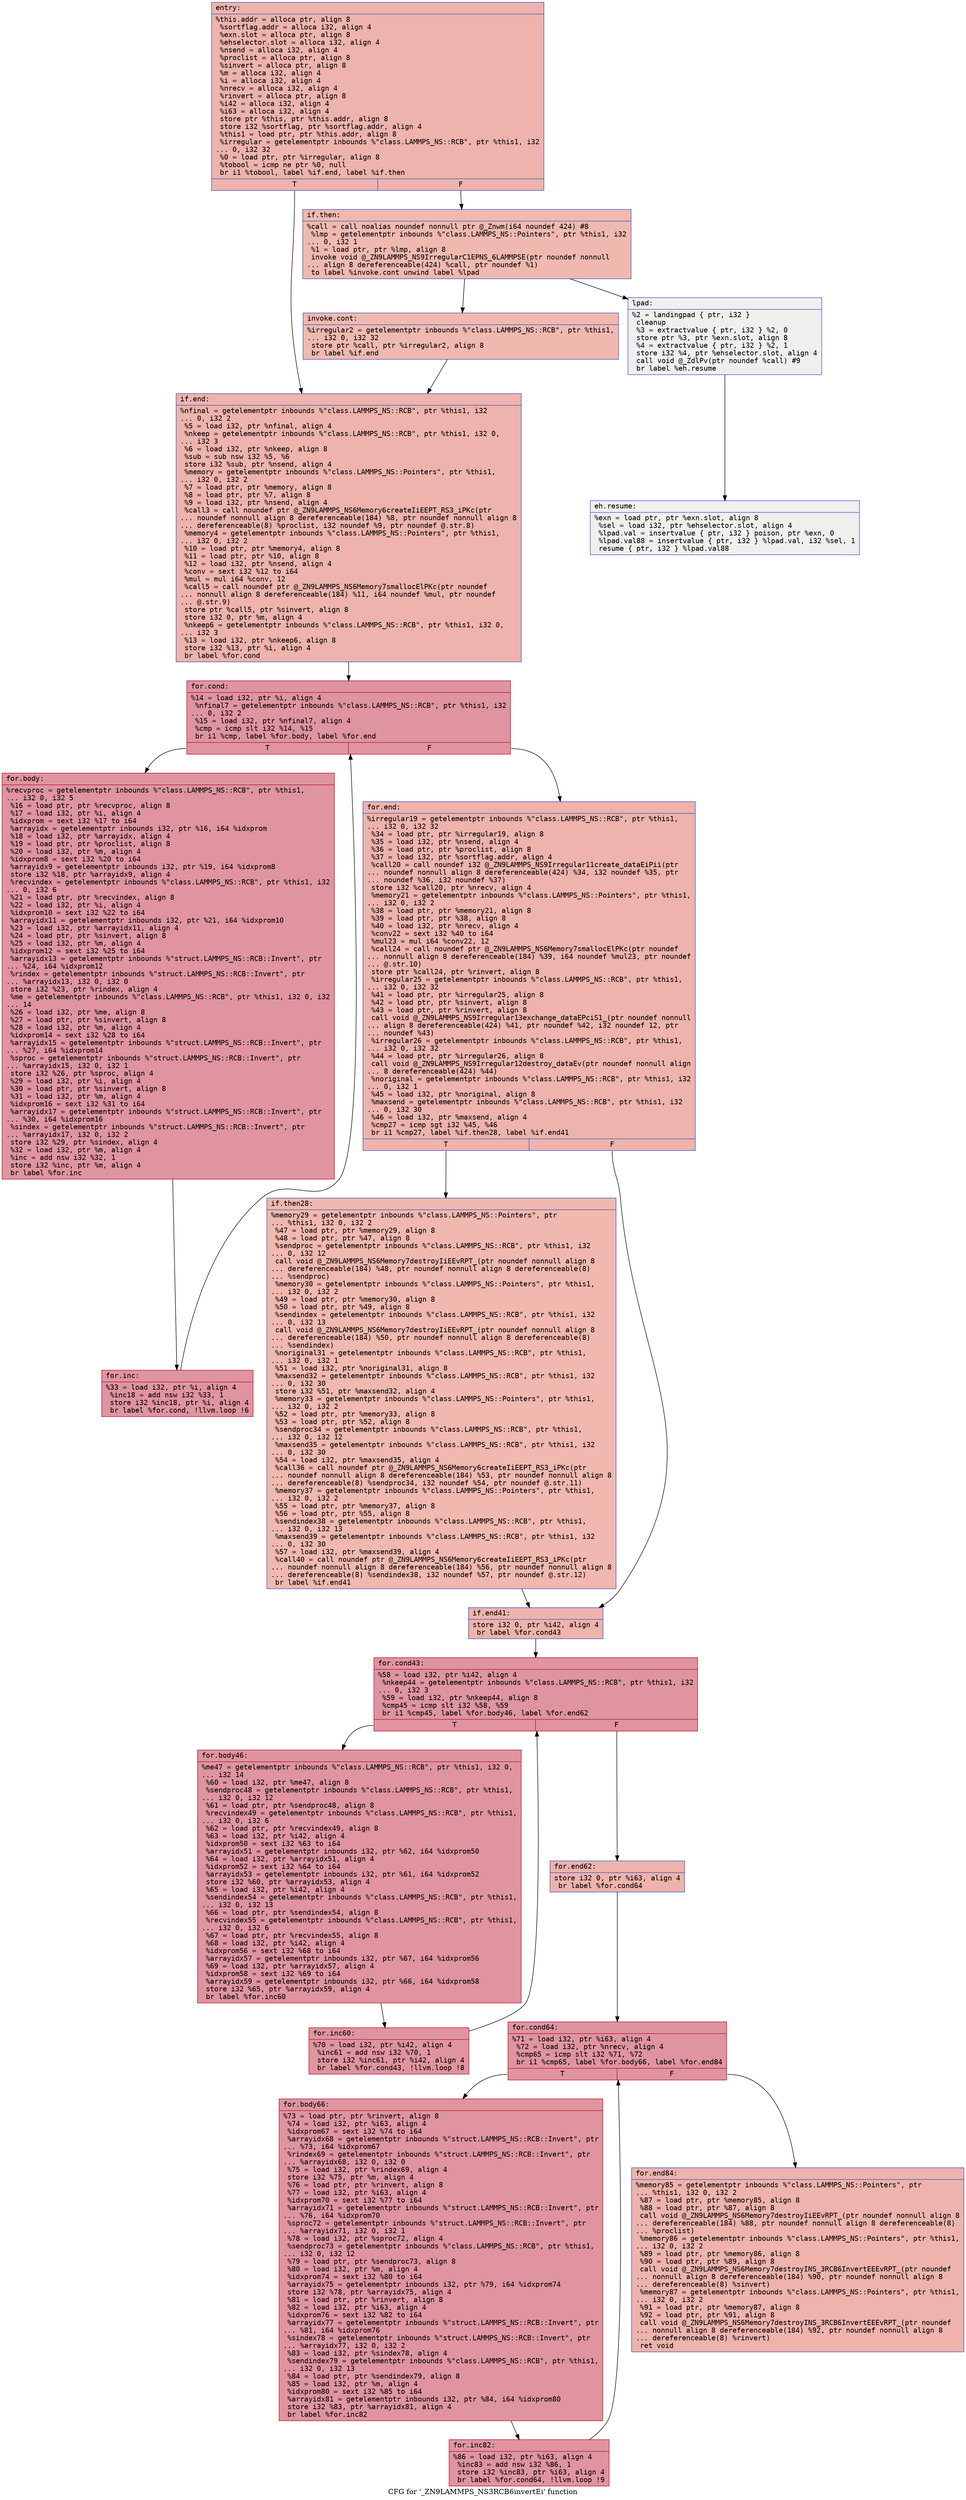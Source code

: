 digraph "CFG for '_ZN9LAMMPS_NS3RCB6invertEi' function" {
	label="CFG for '_ZN9LAMMPS_NS3RCB6invertEi' function";

	Node0x557c0c5b6e20 [shape=record,color="#3d50c3ff", style=filled, fillcolor="#d6524470" fontname="Courier",label="{entry:\l|  %this.addr = alloca ptr, align 8\l  %sortflag.addr = alloca i32, align 4\l  %exn.slot = alloca ptr, align 8\l  %ehselector.slot = alloca i32, align 4\l  %nsend = alloca i32, align 4\l  %proclist = alloca ptr, align 8\l  %sinvert = alloca ptr, align 8\l  %m = alloca i32, align 4\l  %i = alloca i32, align 4\l  %nrecv = alloca i32, align 4\l  %rinvert = alloca ptr, align 8\l  %i42 = alloca i32, align 4\l  %i63 = alloca i32, align 4\l  store ptr %this, ptr %this.addr, align 8\l  store i32 %sortflag, ptr %sortflag.addr, align 4\l  %this1 = load ptr, ptr %this.addr, align 8\l  %irregular = getelementptr inbounds %\"class.LAMMPS_NS::RCB\", ptr %this1, i32\l... 0, i32 32\l  %0 = load ptr, ptr %irregular, align 8\l  %tobool = icmp ne ptr %0, null\l  br i1 %tobool, label %if.end, label %if.then\l|{<s0>T|<s1>F}}"];
	Node0x557c0c5b6e20:s0 -> Node0x557c0c5b7c30[tooltip="entry -> if.end\nProbability 62.50%" ];
	Node0x557c0c5b6e20:s1 -> Node0x557c0c5b7ca0[tooltip="entry -> if.then\nProbability 37.50%" ];
	Node0x557c0c5b7ca0 [shape=record,color="#3d50c3ff", style=filled, fillcolor="#de614d70" fontname="Courier",label="{if.then:\l|  %call = call noalias noundef nonnull ptr @_Znwm(i64 noundef 424) #8\l  %lmp = getelementptr inbounds %\"class.LAMMPS_NS::Pointers\", ptr %this1, i32\l... 0, i32 1\l  %1 = load ptr, ptr %lmp, align 8\l  invoke void @_ZN9LAMMPS_NS9IrregularC1EPNS_6LAMMPSE(ptr noundef nonnull\l... align 8 dereferenceable(424) %call, ptr noundef %1)\l          to label %invoke.cont unwind label %lpad\l}"];
	Node0x557c0c5b7ca0 -> Node0x557c0c5b8130[tooltip="if.then -> invoke.cont\nProbability 100.00%" ];
	Node0x557c0c5b7ca0 -> Node0x557c0c5b81b0[tooltip="if.then -> lpad\nProbability 0.00%" ];
	Node0x557c0c5b8130 [shape=record,color="#3d50c3ff", style=filled, fillcolor="#de614d70" fontname="Courier",label="{invoke.cont:\l|  %irregular2 = getelementptr inbounds %\"class.LAMMPS_NS::RCB\", ptr %this1,\l... i32 0, i32 32\l  store ptr %call, ptr %irregular2, align 8\l  br label %if.end\l}"];
	Node0x557c0c5b8130 -> Node0x557c0c5b7c30[tooltip="invoke.cont -> if.end\nProbability 100.00%" ];
	Node0x557c0c5b81b0 [shape=record,color="#3d50c3ff", style=filled, fillcolor="#e0dbd870" fontname="Courier",label="{lpad:\l|  %2 = landingpad \{ ptr, i32 \}\l          cleanup\l  %3 = extractvalue \{ ptr, i32 \} %2, 0\l  store ptr %3, ptr %exn.slot, align 8\l  %4 = extractvalue \{ ptr, i32 \} %2, 1\l  store i32 %4, ptr %ehselector.slot, align 4\l  call void @_ZdlPv(ptr noundef %call) #9\l  br label %eh.resume\l}"];
	Node0x557c0c5b81b0 -> Node0x557c0c5b8c00[tooltip="lpad -> eh.resume\nProbability 100.00%" ];
	Node0x557c0c5b7c30 [shape=record,color="#3d50c3ff", style=filled, fillcolor="#d6524470" fontname="Courier",label="{if.end:\l|  %nfinal = getelementptr inbounds %\"class.LAMMPS_NS::RCB\", ptr %this1, i32\l... 0, i32 2\l  %5 = load i32, ptr %nfinal, align 4\l  %nkeep = getelementptr inbounds %\"class.LAMMPS_NS::RCB\", ptr %this1, i32 0,\l... i32 3\l  %6 = load i32, ptr %nkeep, align 8\l  %sub = sub nsw i32 %5, %6\l  store i32 %sub, ptr %nsend, align 4\l  %memory = getelementptr inbounds %\"class.LAMMPS_NS::Pointers\", ptr %this1,\l... i32 0, i32 2\l  %7 = load ptr, ptr %memory, align 8\l  %8 = load ptr, ptr %7, align 8\l  %9 = load i32, ptr %nsend, align 4\l  %call3 = call noundef ptr @_ZN9LAMMPS_NS6Memory6createIiEEPT_RS3_iPKc(ptr\l... noundef nonnull align 8 dereferenceable(184) %8, ptr noundef nonnull align 8\l... dereferenceable(8) %proclist, i32 noundef %9, ptr noundef @.str.8)\l  %memory4 = getelementptr inbounds %\"class.LAMMPS_NS::Pointers\", ptr %this1,\l... i32 0, i32 2\l  %10 = load ptr, ptr %memory4, align 8\l  %11 = load ptr, ptr %10, align 8\l  %12 = load i32, ptr %nsend, align 4\l  %conv = sext i32 %12 to i64\l  %mul = mul i64 %conv, 12\l  %call5 = call noundef ptr @_ZN9LAMMPS_NS6Memory7smallocElPKc(ptr noundef\l... nonnull align 8 dereferenceable(184) %11, i64 noundef %mul, ptr noundef\l... @.str.9)\l  store ptr %call5, ptr %sinvert, align 8\l  store i32 0, ptr %m, align 4\l  %nkeep6 = getelementptr inbounds %\"class.LAMMPS_NS::RCB\", ptr %this1, i32 0,\l... i32 3\l  %13 = load i32, ptr %nkeep6, align 8\l  store i32 %13, ptr %i, align 4\l  br label %for.cond\l}"];
	Node0x557c0c5b7c30 -> Node0x557c0c4e2cf0[tooltip="if.end -> for.cond\nProbability 100.00%" ];
	Node0x557c0c4e2cf0 [shape=record,color="#b70d28ff", style=filled, fillcolor="#b70d2870" fontname="Courier",label="{for.cond:\l|  %14 = load i32, ptr %i, align 4\l  %nfinal7 = getelementptr inbounds %\"class.LAMMPS_NS::RCB\", ptr %this1, i32\l... 0, i32 2\l  %15 = load i32, ptr %nfinal7, align 4\l  %cmp = icmp slt i32 %14, %15\l  br i1 %cmp, label %for.body, label %for.end\l|{<s0>T|<s1>F}}"];
	Node0x557c0c4e2cf0:s0 -> Node0x557c0c5ba560[tooltip="for.cond -> for.body\nProbability 96.88%" ];
	Node0x557c0c4e2cf0:s1 -> Node0x557c0c5ba5b0[tooltip="for.cond -> for.end\nProbability 3.12%" ];
	Node0x557c0c5ba560 [shape=record,color="#b70d28ff", style=filled, fillcolor="#b70d2870" fontname="Courier",label="{for.body:\l|  %recvproc = getelementptr inbounds %\"class.LAMMPS_NS::RCB\", ptr %this1,\l... i32 0, i32 5\l  %16 = load ptr, ptr %recvproc, align 8\l  %17 = load i32, ptr %i, align 4\l  %idxprom = sext i32 %17 to i64\l  %arrayidx = getelementptr inbounds i32, ptr %16, i64 %idxprom\l  %18 = load i32, ptr %arrayidx, align 4\l  %19 = load ptr, ptr %proclist, align 8\l  %20 = load i32, ptr %m, align 4\l  %idxprom8 = sext i32 %20 to i64\l  %arrayidx9 = getelementptr inbounds i32, ptr %19, i64 %idxprom8\l  store i32 %18, ptr %arrayidx9, align 4\l  %recvindex = getelementptr inbounds %\"class.LAMMPS_NS::RCB\", ptr %this1, i32\l... 0, i32 6\l  %21 = load ptr, ptr %recvindex, align 8\l  %22 = load i32, ptr %i, align 4\l  %idxprom10 = sext i32 %22 to i64\l  %arrayidx11 = getelementptr inbounds i32, ptr %21, i64 %idxprom10\l  %23 = load i32, ptr %arrayidx11, align 4\l  %24 = load ptr, ptr %sinvert, align 8\l  %25 = load i32, ptr %m, align 4\l  %idxprom12 = sext i32 %25 to i64\l  %arrayidx13 = getelementptr inbounds %\"struct.LAMMPS_NS::RCB::Invert\", ptr\l... %24, i64 %idxprom12\l  %rindex = getelementptr inbounds %\"struct.LAMMPS_NS::RCB::Invert\", ptr\l... %arrayidx13, i32 0, i32 0\l  store i32 %23, ptr %rindex, align 4\l  %me = getelementptr inbounds %\"class.LAMMPS_NS::RCB\", ptr %this1, i32 0, i32\l... 14\l  %26 = load i32, ptr %me, align 8\l  %27 = load ptr, ptr %sinvert, align 8\l  %28 = load i32, ptr %m, align 4\l  %idxprom14 = sext i32 %28 to i64\l  %arrayidx15 = getelementptr inbounds %\"struct.LAMMPS_NS::RCB::Invert\", ptr\l... %27, i64 %idxprom14\l  %sproc = getelementptr inbounds %\"struct.LAMMPS_NS::RCB::Invert\", ptr\l... %arrayidx15, i32 0, i32 1\l  store i32 %26, ptr %sproc, align 4\l  %29 = load i32, ptr %i, align 4\l  %30 = load ptr, ptr %sinvert, align 8\l  %31 = load i32, ptr %m, align 4\l  %idxprom16 = sext i32 %31 to i64\l  %arrayidx17 = getelementptr inbounds %\"struct.LAMMPS_NS::RCB::Invert\", ptr\l... %30, i64 %idxprom16\l  %sindex = getelementptr inbounds %\"struct.LAMMPS_NS::RCB::Invert\", ptr\l... %arrayidx17, i32 0, i32 2\l  store i32 %29, ptr %sindex, align 4\l  %32 = load i32, ptr %m, align 4\l  %inc = add nsw i32 %32, 1\l  store i32 %inc, ptr %m, align 4\l  br label %for.inc\l}"];
	Node0x557c0c5ba560 -> Node0x557c0c5d9ad0[tooltip="for.body -> for.inc\nProbability 100.00%" ];
	Node0x557c0c5d9ad0 [shape=record,color="#b70d28ff", style=filled, fillcolor="#b70d2870" fontname="Courier",label="{for.inc:\l|  %33 = load i32, ptr %i, align 4\l  %inc18 = add nsw i32 %33, 1\l  store i32 %inc18, ptr %i, align 4\l  br label %for.cond, !llvm.loop !6\l}"];
	Node0x557c0c5d9ad0 -> Node0x557c0c4e2cf0[tooltip="for.inc -> for.cond\nProbability 100.00%" ];
	Node0x557c0c5ba5b0 [shape=record,color="#3d50c3ff", style=filled, fillcolor="#d6524470" fontname="Courier",label="{for.end:\l|  %irregular19 = getelementptr inbounds %\"class.LAMMPS_NS::RCB\", ptr %this1,\l... i32 0, i32 32\l  %34 = load ptr, ptr %irregular19, align 8\l  %35 = load i32, ptr %nsend, align 4\l  %36 = load ptr, ptr %proclist, align 8\l  %37 = load i32, ptr %sortflag.addr, align 4\l  %call20 = call noundef i32 @_ZN9LAMMPS_NS9Irregular11create_dataEiPii(ptr\l... noundef nonnull align 8 dereferenceable(424) %34, i32 noundef %35, ptr\l... noundef %36, i32 noundef %37)\l  store i32 %call20, ptr %nrecv, align 4\l  %memory21 = getelementptr inbounds %\"class.LAMMPS_NS::Pointers\", ptr %this1,\l... i32 0, i32 2\l  %38 = load ptr, ptr %memory21, align 8\l  %39 = load ptr, ptr %38, align 8\l  %40 = load i32, ptr %nrecv, align 4\l  %conv22 = sext i32 %40 to i64\l  %mul23 = mul i64 %conv22, 12\l  %call24 = call noundef ptr @_ZN9LAMMPS_NS6Memory7smallocElPKc(ptr noundef\l... nonnull align 8 dereferenceable(184) %39, i64 noundef %mul23, ptr noundef\l... @.str.10)\l  store ptr %call24, ptr %rinvert, align 8\l  %irregular25 = getelementptr inbounds %\"class.LAMMPS_NS::RCB\", ptr %this1,\l... i32 0, i32 32\l  %41 = load ptr, ptr %irregular25, align 8\l  %42 = load ptr, ptr %sinvert, align 8\l  %43 = load ptr, ptr %rinvert, align 8\l  call void @_ZN9LAMMPS_NS9Irregular13exchange_dataEPciS1_(ptr noundef nonnull\l... align 8 dereferenceable(424) %41, ptr noundef %42, i32 noundef 12, ptr\l... noundef %43)\l  %irregular26 = getelementptr inbounds %\"class.LAMMPS_NS::RCB\", ptr %this1,\l... i32 0, i32 32\l  %44 = load ptr, ptr %irregular26, align 8\l  call void @_ZN9LAMMPS_NS9Irregular12destroy_dataEv(ptr noundef nonnull align\l... 8 dereferenceable(424) %44)\l  %noriginal = getelementptr inbounds %\"class.LAMMPS_NS::RCB\", ptr %this1, i32\l... 0, i32 1\l  %45 = load i32, ptr %noriginal, align 8\l  %maxsend = getelementptr inbounds %\"class.LAMMPS_NS::RCB\", ptr %this1, i32\l... 0, i32 30\l  %46 = load i32, ptr %maxsend, align 4\l  %cmp27 = icmp sgt i32 %45, %46\l  br i1 %cmp27, label %if.then28, label %if.end41\l|{<s0>T|<s1>F}}"];
	Node0x557c0c5ba5b0:s0 -> Node0x557c0c5db5d0[tooltip="for.end -> if.then28\nProbability 50.00%" ];
	Node0x557c0c5ba5b0:s1 -> Node0x557c0c5db6b0[tooltip="for.end -> if.end41\nProbability 50.00%" ];
	Node0x557c0c5db5d0 [shape=record,color="#3d50c3ff", style=filled, fillcolor="#dc5d4a70" fontname="Courier",label="{if.then28:\l|  %memory29 = getelementptr inbounds %\"class.LAMMPS_NS::Pointers\", ptr\l... %this1, i32 0, i32 2\l  %47 = load ptr, ptr %memory29, align 8\l  %48 = load ptr, ptr %47, align 8\l  %sendproc = getelementptr inbounds %\"class.LAMMPS_NS::RCB\", ptr %this1, i32\l... 0, i32 12\l  call void @_ZN9LAMMPS_NS6Memory7destroyIiEEvRPT_(ptr noundef nonnull align 8\l... dereferenceable(184) %48, ptr noundef nonnull align 8 dereferenceable(8)\l... %sendproc)\l  %memory30 = getelementptr inbounds %\"class.LAMMPS_NS::Pointers\", ptr %this1,\l... i32 0, i32 2\l  %49 = load ptr, ptr %memory30, align 8\l  %50 = load ptr, ptr %49, align 8\l  %sendindex = getelementptr inbounds %\"class.LAMMPS_NS::RCB\", ptr %this1, i32\l... 0, i32 13\l  call void @_ZN9LAMMPS_NS6Memory7destroyIiEEvRPT_(ptr noundef nonnull align 8\l... dereferenceable(184) %50, ptr noundef nonnull align 8 dereferenceable(8)\l... %sendindex)\l  %noriginal31 = getelementptr inbounds %\"class.LAMMPS_NS::RCB\", ptr %this1,\l... i32 0, i32 1\l  %51 = load i32, ptr %noriginal31, align 8\l  %maxsend32 = getelementptr inbounds %\"class.LAMMPS_NS::RCB\", ptr %this1, i32\l... 0, i32 30\l  store i32 %51, ptr %maxsend32, align 4\l  %memory33 = getelementptr inbounds %\"class.LAMMPS_NS::Pointers\", ptr %this1,\l... i32 0, i32 2\l  %52 = load ptr, ptr %memory33, align 8\l  %53 = load ptr, ptr %52, align 8\l  %sendproc34 = getelementptr inbounds %\"class.LAMMPS_NS::RCB\", ptr %this1,\l... i32 0, i32 12\l  %maxsend35 = getelementptr inbounds %\"class.LAMMPS_NS::RCB\", ptr %this1, i32\l... 0, i32 30\l  %54 = load i32, ptr %maxsend35, align 4\l  %call36 = call noundef ptr @_ZN9LAMMPS_NS6Memory6createIiEEPT_RS3_iPKc(ptr\l... noundef nonnull align 8 dereferenceable(184) %53, ptr noundef nonnull align 8\l... dereferenceable(8) %sendproc34, i32 noundef %54, ptr noundef @.str.11)\l  %memory37 = getelementptr inbounds %\"class.LAMMPS_NS::Pointers\", ptr %this1,\l... i32 0, i32 2\l  %55 = load ptr, ptr %memory37, align 8\l  %56 = load ptr, ptr %55, align 8\l  %sendindex38 = getelementptr inbounds %\"class.LAMMPS_NS::RCB\", ptr %this1,\l... i32 0, i32 13\l  %maxsend39 = getelementptr inbounds %\"class.LAMMPS_NS::RCB\", ptr %this1, i32\l... 0, i32 30\l  %57 = load i32, ptr %maxsend39, align 4\l  %call40 = call noundef ptr @_ZN9LAMMPS_NS6Memory6createIiEEPT_RS3_iPKc(ptr\l... noundef nonnull align 8 dereferenceable(184) %56, ptr noundef nonnull align 8\l... dereferenceable(8) %sendindex38, i32 noundef %57, ptr noundef @.str.12)\l  br label %if.end41\l}"];
	Node0x557c0c5db5d0 -> Node0x557c0c5db6b0[tooltip="if.then28 -> if.end41\nProbability 100.00%" ];
	Node0x557c0c5db6b0 [shape=record,color="#3d50c3ff", style=filled, fillcolor="#d6524470" fontname="Courier",label="{if.end41:\l|  store i32 0, ptr %i42, align 4\l  br label %for.cond43\l}"];
	Node0x557c0c5db6b0 -> Node0x557c0c5dd850[tooltip="if.end41 -> for.cond43\nProbability 100.00%" ];
	Node0x557c0c5dd850 [shape=record,color="#b70d28ff", style=filled, fillcolor="#b70d2870" fontname="Courier",label="{for.cond43:\l|  %58 = load i32, ptr %i42, align 4\l  %nkeep44 = getelementptr inbounds %\"class.LAMMPS_NS::RCB\", ptr %this1, i32\l... 0, i32 3\l  %59 = load i32, ptr %nkeep44, align 8\l  %cmp45 = icmp slt i32 %58, %59\l  br i1 %cmp45, label %for.body46, label %for.end62\l|{<s0>T|<s1>F}}"];
	Node0x557c0c5dd850:s0 -> Node0x557c0c5ddb80[tooltip="for.cond43 -> for.body46\nProbability 96.88%" ];
	Node0x557c0c5dd850:s1 -> Node0x557c0c5ddc00[tooltip="for.cond43 -> for.end62\nProbability 3.12%" ];
	Node0x557c0c5ddb80 [shape=record,color="#b70d28ff", style=filled, fillcolor="#b70d2870" fontname="Courier",label="{for.body46:\l|  %me47 = getelementptr inbounds %\"class.LAMMPS_NS::RCB\", ptr %this1, i32 0,\l... i32 14\l  %60 = load i32, ptr %me47, align 8\l  %sendproc48 = getelementptr inbounds %\"class.LAMMPS_NS::RCB\", ptr %this1,\l... i32 0, i32 12\l  %61 = load ptr, ptr %sendproc48, align 8\l  %recvindex49 = getelementptr inbounds %\"class.LAMMPS_NS::RCB\", ptr %this1,\l... i32 0, i32 6\l  %62 = load ptr, ptr %recvindex49, align 8\l  %63 = load i32, ptr %i42, align 4\l  %idxprom50 = sext i32 %63 to i64\l  %arrayidx51 = getelementptr inbounds i32, ptr %62, i64 %idxprom50\l  %64 = load i32, ptr %arrayidx51, align 4\l  %idxprom52 = sext i32 %64 to i64\l  %arrayidx53 = getelementptr inbounds i32, ptr %61, i64 %idxprom52\l  store i32 %60, ptr %arrayidx53, align 4\l  %65 = load i32, ptr %i42, align 4\l  %sendindex54 = getelementptr inbounds %\"class.LAMMPS_NS::RCB\", ptr %this1,\l... i32 0, i32 13\l  %66 = load ptr, ptr %sendindex54, align 8\l  %recvindex55 = getelementptr inbounds %\"class.LAMMPS_NS::RCB\", ptr %this1,\l... i32 0, i32 6\l  %67 = load ptr, ptr %recvindex55, align 8\l  %68 = load i32, ptr %i42, align 4\l  %idxprom56 = sext i32 %68 to i64\l  %arrayidx57 = getelementptr inbounds i32, ptr %67, i64 %idxprom56\l  %69 = load i32, ptr %arrayidx57, align 4\l  %idxprom58 = sext i32 %69 to i64\l  %arrayidx59 = getelementptr inbounds i32, ptr %66, i64 %idxprom58\l  store i32 %65, ptr %arrayidx59, align 4\l  br label %for.inc60\l}"];
	Node0x557c0c5ddb80 -> Node0x557c0c5df3f0[tooltip="for.body46 -> for.inc60\nProbability 100.00%" ];
	Node0x557c0c5df3f0 [shape=record,color="#b70d28ff", style=filled, fillcolor="#b70d2870" fontname="Courier",label="{for.inc60:\l|  %70 = load i32, ptr %i42, align 4\l  %inc61 = add nsw i32 %70, 1\l  store i32 %inc61, ptr %i42, align 4\l  br label %for.cond43, !llvm.loop !8\l}"];
	Node0x557c0c5df3f0 -> Node0x557c0c5dd850[tooltip="for.inc60 -> for.cond43\nProbability 100.00%" ];
	Node0x557c0c5ddc00 [shape=record,color="#3d50c3ff", style=filled, fillcolor="#d6524470" fontname="Courier",label="{for.end62:\l|  store i32 0, ptr %i63, align 4\l  br label %for.cond64\l}"];
	Node0x557c0c5ddc00 -> Node0x557c0c5df870[tooltip="for.end62 -> for.cond64\nProbability 100.00%" ];
	Node0x557c0c5df870 [shape=record,color="#b70d28ff", style=filled, fillcolor="#b70d2870" fontname="Courier",label="{for.cond64:\l|  %71 = load i32, ptr %i63, align 4\l  %72 = load i32, ptr %nrecv, align 4\l  %cmp65 = icmp slt i32 %71, %72\l  br i1 %cmp65, label %for.body66, label %for.end84\l|{<s0>T|<s1>F}}"];
	Node0x557c0c5df870:s0 -> Node0x557c0c5dfb10[tooltip="for.cond64 -> for.body66\nProbability 96.88%" ];
	Node0x557c0c5df870:s1 -> Node0x557c0c5dfb90[tooltip="for.cond64 -> for.end84\nProbability 3.12%" ];
	Node0x557c0c5dfb10 [shape=record,color="#b70d28ff", style=filled, fillcolor="#b70d2870" fontname="Courier",label="{for.body66:\l|  %73 = load ptr, ptr %rinvert, align 8\l  %74 = load i32, ptr %i63, align 4\l  %idxprom67 = sext i32 %74 to i64\l  %arrayidx68 = getelementptr inbounds %\"struct.LAMMPS_NS::RCB::Invert\", ptr\l... %73, i64 %idxprom67\l  %rindex69 = getelementptr inbounds %\"struct.LAMMPS_NS::RCB::Invert\", ptr\l... %arrayidx68, i32 0, i32 0\l  %75 = load i32, ptr %rindex69, align 4\l  store i32 %75, ptr %m, align 4\l  %76 = load ptr, ptr %rinvert, align 8\l  %77 = load i32, ptr %i63, align 4\l  %idxprom70 = sext i32 %77 to i64\l  %arrayidx71 = getelementptr inbounds %\"struct.LAMMPS_NS::RCB::Invert\", ptr\l... %76, i64 %idxprom70\l  %sproc72 = getelementptr inbounds %\"struct.LAMMPS_NS::RCB::Invert\", ptr\l... %arrayidx71, i32 0, i32 1\l  %78 = load i32, ptr %sproc72, align 4\l  %sendproc73 = getelementptr inbounds %\"class.LAMMPS_NS::RCB\", ptr %this1,\l... i32 0, i32 12\l  %79 = load ptr, ptr %sendproc73, align 8\l  %80 = load i32, ptr %m, align 4\l  %idxprom74 = sext i32 %80 to i64\l  %arrayidx75 = getelementptr inbounds i32, ptr %79, i64 %idxprom74\l  store i32 %78, ptr %arrayidx75, align 4\l  %81 = load ptr, ptr %rinvert, align 8\l  %82 = load i32, ptr %i63, align 4\l  %idxprom76 = sext i32 %82 to i64\l  %arrayidx77 = getelementptr inbounds %\"struct.LAMMPS_NS::RCB::Invert\", ptr\l... %81, i64 %idxprom76\l  %sindex78 = getelementptr inbounds %\"struct.LAMMPS_NS::RCB::Invert\", ptr\l... %arrayidx77, i32 0, i32 2\l  %83 = load i32, ptr %sindex78, align 4\l  %sendindex79 = getelementptr inbounds %\"class.LAMMPS_NS::RCB\", ptr %this1,\l... i32 0, i32 13\l  %84 = load ptr, ptr %sendindex79, align 8\l  %85 = load i32, ptr %m, align 4\l  %idxprom80 = sext i32 %85 to i64\l  %arrayidx81 = getelementptr inbounds i32, ptr %84, i64 %idxprom80\l  store i32 %83, ptr %arrayidx81, align 4\l  br label %for.inc82\l}"];
	Node0x557c0c5dfb10 -> Node0x557c0c5e10f0[tooltip="for.body66 -> for.inc82\nProbability 100.00%" ];
	Node0x557c0c5e10f0 [shape=record,color="#b70d28ff", style=filled, fillcolor="#b70d2870" fontname="Courier",label="{for.inc82:\l|  %86 = load i32, ptr %i63, align 4\l  %inc83 = add nsw i32 %86, 1\l  store i32 %inc83, ptr %i63, align 4\l  br label %for.cond64, !llvm.loop !9\l}"];
	Node0x557c0c5e10f0 -> Node0x557c0c5df870[tooltip="for.inc82 -> for.cond64\nProbability 100.00%" ];
	Node0x557c0c5dfb90 [shape=record,color="#3d50c3ff", style=filled, fillcolor="#d6524470" fontname="Courier",label="{for.end84:\l|  %memory85 = getelementptr inbounds %\"class.LAMMPS_NS::Pointers\", ptr\l... %this1, i32 0, i32 2\l  %87 = load ptr, ptr %memory85, align 8\l  %88 = load ptr, ptr %87, align 8\l  call void @_ZN9LAMMPS_NS6Memory7destroyIiEEvRPT_(ptr noundef nonnull align 8\l... dereferenceable(184) %88, ptr noundef nonnull align 8 dereferenceable(8)\l... %proclist)\l  %memory86 = getelementptr inbounds %\"class.LAMMPS_NS::Pointers\", ptr %this1,\l... i32 0, i32 2\l  %89 = load ptr, ptr %memory86, align 8\l  %90 = load ptr, ptr %89, align 8\l  call void @_ZN9LAMMPS_NS6Memory7destroyINS_3RCB6InvertEEEvRPT_(ptr noundef\l... nonnull align 8 dereferenceable(184) %90, ptr noundef nonnull align 8\l... dereferenceable(8) %sinvert)\l  %memory87 = getelementptr inbounds %\"class.LAMMPS_NS::Pointers\", ptr %this1,\l... i32 0, i32 2\l  %91 = load ptr, ptr %memory87, align 8\l  %92 = load ptr, ptr %91, align 8\l  call void @_ZN9LAMMPS_NS6Memory7destroyINS_3RCB6InvertEEEvRPT_(ptr noundef\l... nonnull align 8 dereferenceable(184) %92, ptr noundef nonnull align 8\l... dereferenceable(8) %rinvert)\l  ret void\l}"];
	Node0x557c0c5b8c00 [shape=record,color="#3d50c3ff", style=filled, fillcolor="#e0dbd870" fontname="Courier",label="{eh.resume:\l|  %exn = load ptr, ptr %exn.slot, align 8\l  %sel = load i32, ptr %ehselector.slot, align 4\l  %lpad.val = insertvalue \{ ptr, i32 \} poison, ptr %exn, 0\l  %lpad.val88 = insertvalue \{ ptr, i32 \} %lpad.val, i32 %sel, 1\l  resume \{ ptr, i32 \} %lpad.val88\l}"];
}
